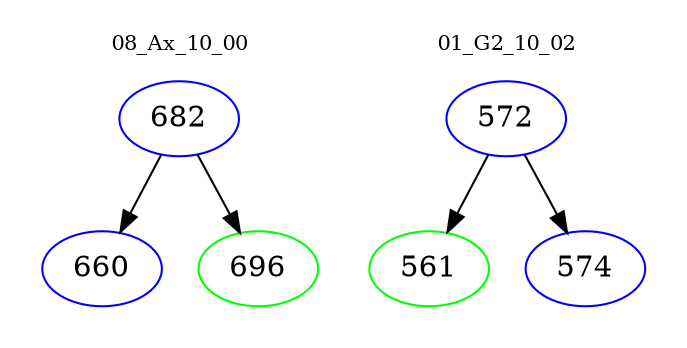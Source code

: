 digraph{
subgraph cluster_0 {
color = white
label = "08_Ax_10_00";
fontsize=10;
T0_682 [label="682", color="blue"]
T0_682 -> T0_660 [color="black"]
T0_660 [label="660", color="blue"]
T0_682 -> T0_696 [color="black"]
T0_696 [label="696", color="green"]
}
subgraph cluster_1 {
color = white
label = "01_G2_10_02";
fontsize=10;
T1_572 [label="572", color="blue"]
T1_572 -> T1_561 [color="black"]
T1_561 [label="561", color="green"]
T1_572 -> T1_574 [color="black"]
T1_574 [label="574", color="blue"]
}
}
